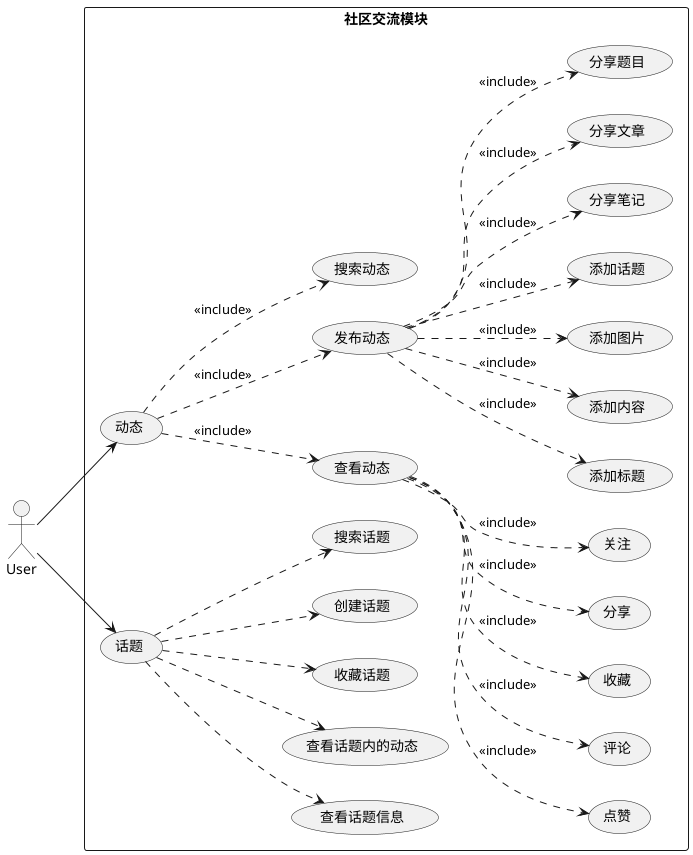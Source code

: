 @startuml
left to right direction
skinparam packageStyle rectangle
actor User
rectangle 社区交流模块 {
  User --> (动态)
  (动态) ..> (查看动态) : <<include>>
  (查看动态) ..> (点赞) : <<include>>
  (查看动态) ..> (评论) : <<include>>
  (查看动态) ..> (收藏) : <<include>>
  (查看动态) ..> (分享) : <<include>>
  (查看动态) ..> (关注) : <<include>>
'  (查看动态) ..> (举报) : <<include>>
  (动态) ..> (发布动态) : <<include>>
  (发布动态) ..> (添加标题) : <<include>>
  (发布动态) ..> (添加内容) : <<include>>
  (发布动态) ..> (添加图片) : <<include>>
  (发布动态) ..> (添加话题) : <<include>>
  (发布动态) ..> (分享笔记) : <<include>>
  (发布动态) ..> (分享文章) : <<include>>
  (发布动态) ..> (分享题目) : <<include>>
  (动态) ..> (搜索动态) : <<include>>
  User --> (话题)
  (话题) ..> (查看话题信息)
  (话题) ..> (查看话题内的动态)
  (话题) ..> (收藏话题)
  (话题) ..> (创建话题)
  (话题) ..> (搜索话题)
}
@enduml
